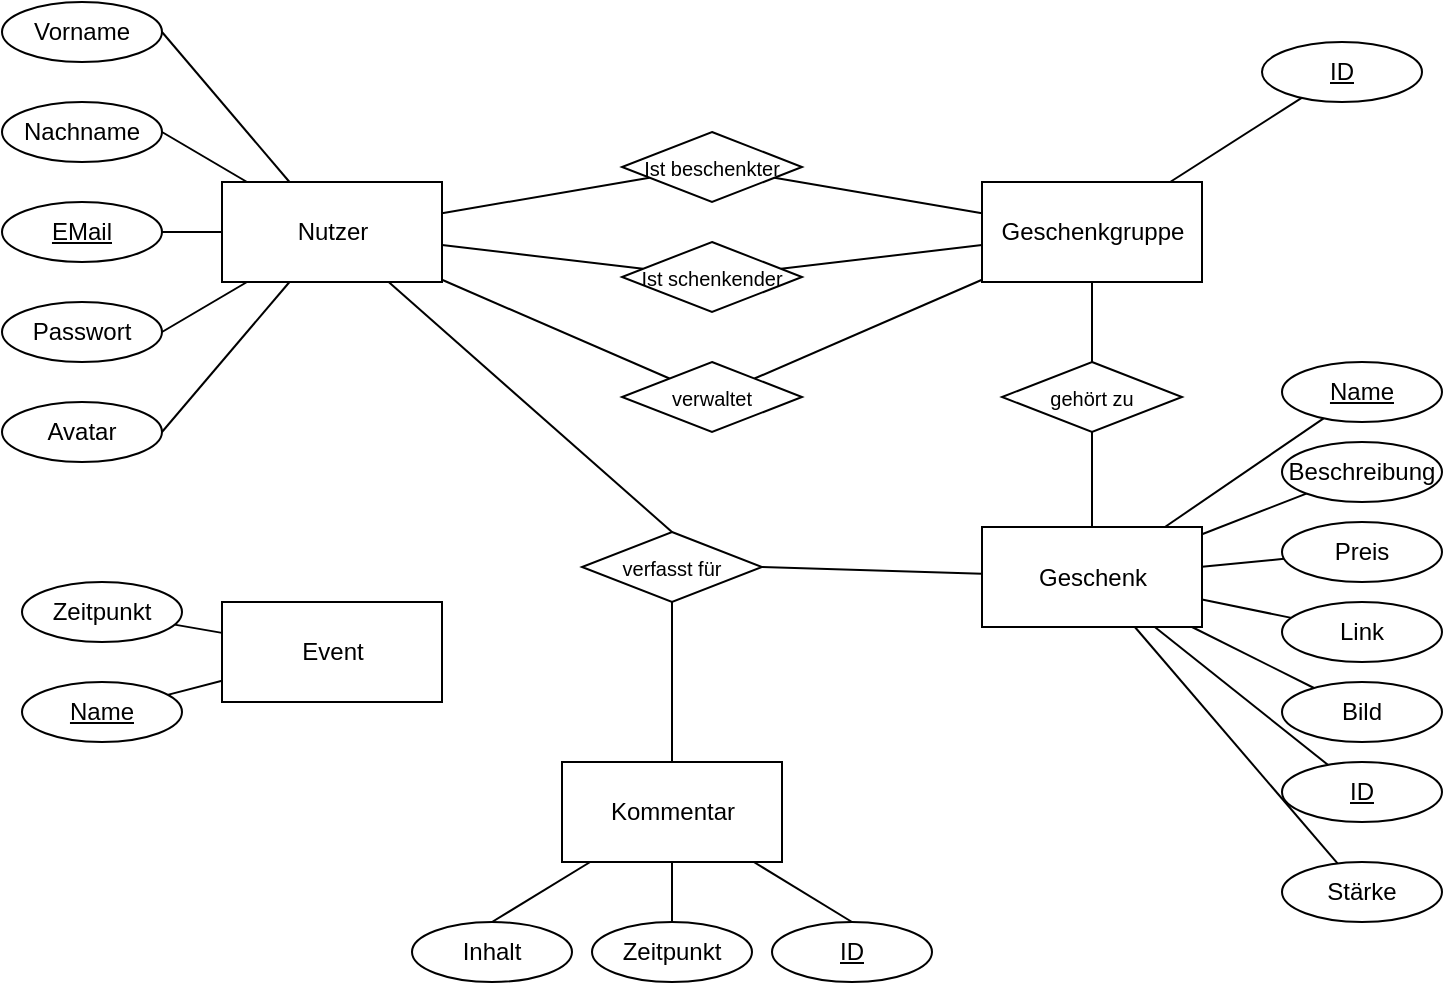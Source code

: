<mxfile>
    <diagram id="bkDdy30624fk6_pQbF_x" name="Page-1">
        <mxGraphModel dx="1042" dy="756" grid="1" gridSize="10" guides="1" tooltips="1" connect="1" arrows="1" fold="1" page="1" pageScale="1" pageWidth="850" pageHeight="1100" math="0" shadow="0">
            <root>
                <mxCell id="0"/>
                <mxCell id="1" parent="0"/>
                <mxCell id="28" style="edgeStyle=none;html=1;entryX=0.5;entryY=0;entryDx=0;entryDy=0;fontSize=10;endArrow=none;endFill=0;" edge="1" parent="1" source="2" target="27">
                    <mxGeometry relative="1" as="geometry"/>
                </mxCell>
                <mxCell id="51" style="edgeStyle=none;html=1;fontSize=10;endArrow=none;endFill=0;" edge="1" parent="1" source="2" target="5">
                    <mxGeometry relative="1" as="geometry"/>
                </mxCell>
                <mxCell id="52" style="edgeStyle=none;html=1;entryX=1;entryY=0.5;entryDx=0;entryDy=0;fontSize=10;endArrow=none;endFill=0;" edge="1" parent="1" source="2" target="4">
                    <mxGeometry relative="1" as="geometry"/>
                </mxCell>
                <mxCell id="53" style="edgeStyle=none;html=1;entryX=1;entryY=0.5;entryDx=0;entryDy=0;fontSize=10;endArrow=none;endFill=0;" edge="1" parent="1" source="2" target="3">
                    <mxGeometry relative="1" as="geometry"/>
                </mxCell>
                <mxCell id="54" style="edgeStyle=none;html=1;entryX=1;entryY=0.5;entryDx=0;entryDy=0;fontSize=10;endArrow=none;endFill=0;" edge="1" parent="1" source="2" target="6">
                    <mxGeometry relative="1" as="geometry"/>
                </mxCell>
                <mxCell id="55" style="edgeStyle=none;html=1;entryX=1;entryY=0.5;entryDx=0;entryDy=0;fontSize=10;endArrow=none;endFill=0;" edge="1" parent="1" source="2" target="7">
                    <mxGeometry relative="1" as="geometry"/>
                </mxCell>
                <mxCell id="2" value="Nutzer" style="html=1;" vertex="1" parent="1">
                    <mxGeometry x="120" y="100" width="110" height="50" as="geometry"/>
                </mxCell>
                <mxCell id="3" value="Vorname" style="ellipse;whiteSpace=wrap;html=1;" vertex="1" parent="1">
                    <mxGeometry x="10" y="10" width="80" height="30" as="geometry"/>
                </mxCell>
                <mxCell id="4" value="Nachname" style="ellipse;whiteSpace=wrap;html=1;" vertex="1" parent="1">
                    <mxGeometry x="10" y="60" width="80" height="30" as="geometry"/>
                </mxCell>
                <mxCell id="5" value="&lt;u&gt;EMail&lt;/u&gt;" style="ellipse;whiteSpace=wrap;html=1;" vertex="1" parent="1">
                    <mxGeometry x="10" y="110" width="80" height="30" as="geometry"/>
                </mxCell>
                <mxCell id="6" value="Passwort" style="ellipse;whiteSpace=wrap;html=1;" vertex="1" parent="1">
                    <mxGeometry x="10" y="160" width="80" height="30" as="geometry"/>
                </mxCell>
                <mxCell id="7" value="Avatar" style="ellipse;whiteSpace=wrap;html=1;" vertex="1" parent="1">
                    <mxGeometry x="10" y="210" width="80" height="30" as="geometry"/>
                </mxCell>
                <mxCell id="39" style="edgeStyle=none;html=1;entryX=0.5;entryY=0;entryDx=0;entryDy=0;fontSize=10;endArrow=none;endFill=0;" edge="1" parent="1" source="8" target="38">
                    <mxGeometry relative="1" as="geometry"/>
                </mxCell>
                <mxCell id="8" value="Geschenkgruppe" style="html=1;" vertex="1" parent="1">
                    <mxGeometry x="500" y="100" width="110" height="50" as="geometry"/>
                </mxCell>
                <mxCell id="56" style="edgeStyle=none;html=1;fontSize=10;endArrow=none;endFill=0;" edge="1" parent="1" source="9" target="8">
                    <mxGeometry relative="1" as="geometry"/>
                </mxCell>
                <mxCell id="9" value="&lt;u&gt;ID&lt;/u&gt;" style="ellipse;whiteSpace=wrap;html=1;" vertex="1" parent="1">
                    <mxGeometry x="640" y="30" width="80" height="30" as="geometry"/>
                </mxCell>
                <mxCell id="57" style="edgeStyle=none;html=1;fontSize=10;endArrow=none;endFill=0;" edge="1" parent="1" source="10" target="8">
                    <mxGeometry relative="1" as="geometry"/>
                </mxCell>
                <mxCell id="62" style="edgeStyle=none;html=1;fontSize=10;endArrow=none;endFill=0;" edge="1" parent="1" source="10" target="2">
                    <mxGeometry relative="1" as="geometry"/>
                </mxCell>
                <mxCell id="10" value="&lt;font style=&quot;font-size: 10px;&quot;&gt;Ist beschenkter&lt;/font&gt;" style="rhombus;whiteSpace=wrap;html=1;" vertex="1" parent="1">
                    <mxGeometry x="320" y="75" width="90" height="35" as="geometry"/>
                </mxCell>
                <mxCell id="58" style="edgeStyle=none;html=1;fontSize=10;endArrow=none;endFill=0;" edge="1" parent="1" source="13" target="8">
                    <mxGeometry relative="1" as="geometry"/>
                </mxCell>
                <mxCell id="61" style="edgeStyle=none;html=1;fontSize=10;endArrow=none;endFill=0;" edge="1" parent="1" source="13" target="2">
                    <mxGeometry relative="1" as="geometry"/>
                </mxCell>
                <mxCell id="13" value="&lt;font style=&quot;font-size: 10px;&quot;&gt;Ist schenkender&lt;/font&gt;" style="rhombus;whiteSpace=wrap;html=1;" vertex="1" parent="1">
                    <mxGeometry x="320" y="130" width="90" height="35" as="geometry"/>
                </mxCell>
                <mxCell id="29" style="edgeStyle=none;html=1;entryX=1;entryY=0.5;entryDx=0;entryDy=0;fontSize=10;endArrow=none;endFill=0;" edge="1" parent="1" source="14" target="27">
                    <mxGeometry relative="1" as="geometry"/>
                </mxCell>
                <mxCell id="14" value="Geschenk" style="html=1;" vertex="1" parent="1">
                    <mxGeometry x="500" y="272.5" width="110" height="50" as="geometry"/>
                </mxCell>
                <mxCell id="59" style="edgeStyle=none;html=1;fontSize=10;endArrow=none;endFill=0;" edge="1" parent="1" source="15" target="8">
                    <mxGeometry relative="1" as="geometry"/>
                </mxCell>
                <mxCell id="60" style="edgeStyle=none;html=1;fontSize=10;endArrow=none;endFill=0;" edge="1" parent="1" source="15" target="2">
                    <mxGeometry relative="1" as="geometry"/>
                </mxCell>
                <mxCell id="15" value="&lt;font style=&quot;font-size: 10px;&quot;&gt;verwaltet&lt;/font&gt;" style="rhombus;whiteSpace=wrap;html=1;" vertex="1" parent="1">
                    <mxGeometry x="320" y="190" width="90" height="35" as="geometry"/>
                </mxCell>
                <mxCell id="65" style="edgeStyle=none;html=1;fontSize=10;endArrow=none;endFill=0;" edge="1" parent="1" source="16" target="14">
                    <mxGeometry relative="1" as="geometry"/>
                </mxCell>
                <mxCell id="16" value="&lt;u&gt;Name&lt;/u&gt;" style="ellipse;whiteSpace=wrap;html=1;" vertex="1" parent="1">
                    <mxGeometry x="650" y="190" width="80" height="30" as="geometry"/>
                </mxCell>
                <mxCell id="66" style="edgeStyle=none;html=1;fontSize=10;endArrow=none;endFill=0;" edge="1" parent="1" source="17" target="14">
                    <mxGeometry relative="1" as="geometry"/>
                </mxCell>
                <mxCell id="17" value="Beschreibung" style="ellipse;whiteSpace=wrap;html=1;" vertex="1" parent="1">
                    <mxGeometry x="650" y="230" width="80" height="30" as="geometry"/>
                </mxCell>
                <mxCell id="67" style="edgeStyle=none;html=1;fontSize=10;endArrow=none;endFill=0;" edge="1" parent="1" source="18" target="14">
                    <mxGeometry relative="1" as="geometry"/>
                </mxCell>
                <mxCell id="18" value="Preis" style="ellipse;whiteSpace=wrap;html=1;" vertex="1" parent="1">
                    <mxGeometry x="650" y="270" width="80" height="30" as="geometry"/>
                </mxCell>
                <mxCell id="68" style="edgeStyle=none;html=1;fontSize=10;endArrow=none;endFill=0;" edge="1" parent="1" source="19" target="14">
                    <mxGeometry relative="1" as="geometry"/>
                </mxCell>
                <mxCell id="19" value="Link" style="ellipse;whiteSpace=wrap;html=1;" vertex="1" parent="1">
                    <mxGeometry x="650" y="310" width="80" height="30" as="geometry"/>
                </mxCell>
                <mxCell id="69" style="edgeStyle=none;html=1;fontSize=10;endArrow=none;endFill=0;" edge="1" parent="1" source="20" target="14">
                    <mxGeometry relative="1" as="geometry"/>
                </mxCell>
                <mxCell id="20" value="Bild" style="ellipse;whiteSpace=wrap;html=1;" vertex="1" parent="1">
                    <mxGeometry x="650" y="350" width="80" height="30" as="geometry"/>
                </mxCell>
                <mxCell id="30" style="edgeStyle=none;html=1;entryX=0.5;entryY=1;entryDx=0;entryDy=0;fontSize=10;endArrow=none;endFill=0;" edge="1" parent="1" source="22" target="27">
                    <mxGeometry relative="1" as="geometry"/>
                </mxCell>
                <mxCell id="48" style="edgeStyle=none;html=1;entryX=0.5;entryY=0;entryDx=0;entryDy=0;fontSize=10;endArrow=none;endFill=0;" edge="1" parent="1" source="22" target="26">
                    <mxGeometry relative="1" as="geometry"/>
                </mxCell>
                <mxCell id="49" style="edgeStyle=none;html=1;entryX=0.5;entryY=0;entryDx=0;entryDy=0;fontSize=10;endArrow=none;endFill=0;" edge="1" parent="1" source="22" target="25">
                    <mxGeometry relative="1" as="geometry"/>
                </mxCell>
                <mxCell id="50" style="edgeStyle=none;html=1;entryX=0.5;entryY=0;entryDx=0;entryDy=0;fontSize=10;endArrow=none;endFill=0;" edge="1" parent="1" source="22" target="24">
                    <mxGeometry relative="1" as="geometry"/>
                </mxCell>
                <mxCell id="22" value="Kommentar" style="html=1;" vertex="1" parent="1">
                    <mxGeometry x="290" y="390" width="110" height="50" as="geometry"/>
                </mxCell>
                <mxCell id="70" style="edgeStyle=none;html=1;fontSize=10;endArrow=none;endFill=0;" edge="1" parent="1" source="23" target="14">
                    <mxGeometry relative="1" as="geometry"/>
                </mxCell>
                <mxCell id="23" value="&lt;u&gt;ID&lt;/u&gt;" style="ellipse;whiteSpace=wrap;html=1;" vertex="1" parent="1">
                    <mxGeometry x="650" y="390" width="80" height="30" as="geometry"/>
                </mxCell>
                <mxCell id="24" value="Inhalt" style="ellipse;whiteSpace=wrap;html=1;" vertex="1" parent="1">
                    <mxGeometry x="215" y="470" width="80" height="30" as="geometry"/>
                </mxCell>
                <mxCell id="25" value="Zeitpunkt" style="ellipse;whiteSpace=wrap;html=1;" vertex="1" parent="1">
                    <mxGeometry x="305" y="470" width="80" height="30" as="geometry"/>
                </mxCell>
                <mxCell id="26" value="&lt;u&gt;ID&lt;/u&gt;" style="ellipse;whiteSpace=wrap;html=1;" vertex="1" parent="1">
                    <mxGeometry x="395" y="470" width="80" height="30" as="geometry"/>
                </mxCell>
                <mxCell id="27" value="&lt;font style=&quot;font-size: 10px;&quot;&gt;verfasst für&lt;/font&gt;" style="rhombus;whiteSpace=wrap;html=1;" vertex="1" parent="1">
                    <mxGeometry x="300" y="275" width="90" height="35" as="geometry"/>
                </mxCell>
                <mxCell id="40" style="edgeStyle=none;html=1;fontSize=10;endArrow=none;endFill=0;" edge="1" parent="1" source="38" target="14">
                    <mxGeometry relative="1" as="geometry"/>
                </mxCell>
                <mxCell id="38" value="&lt;font style=&quot;font-size: 10px;&quot;&gt;gehört zu&lt;/font&gt;" style="rhombus;whiteSpace=wrap;html=1;" vertex="1" parent="1">
                    <mxGeometry x="510" y="190" width="90" height="35" as="geometry"/>
                </mxCell>
                <mxCell id="64" style="edgeStyle=none;html=1;fontSize=10;endArrow=none;endFill=0;" edge="1" parent="1" source="63" target="14">
                    <mxGeometry relative="1" as="geometry"/>
                </mxCell>
                <mxCell id="63" value="Stärke" style="ellipse;whiteSpace=wrap;html=1;" vertex="1" parent="1">
                    <mxGeometry x="650" y="440" width="80" height="30" as="geometry"/>
                </mxCell>
                <mxCell id="74" style="edgeStyle=none;html=1;fontSize=10;endArrow=none;endFill=0;" edge="1" parent="1" source="71" target="72">
                    <mxGeometry relative="1" as="geometry"/>
                </mxCell>
                <mxCell id="75" style="edgeStyle=none;html=1;fontSize=10;endArrow=none;endFill=0;" edge="1" parent="1" source="71" target="73">
                    <mxGeometry relative="1" as="geometry"/>
                </mxCell>
                <mxCell id="71" value="Event" style="html=1;" vertex="1" parent="1">
                    <mxGeometry x="120" y="310" width="110" height="50" as="geometry"/>
                </mxCell>
                <mxCell id="72" value="Zeitpunkt" style="ellipse;whiteSpace=wrap;html=1;" vertex="1" parent="1">
                    <mxGeometry x="20" y="300" width="80" height="30" as="geometry"/>
                </mxCell>
                <mxCell id="73" value="&lt;u&gt;Name&lt;/u&gt;" style="ellipse;whiteSpace=wrap;html=1;" vertex="1" parent="1">
                    <mxGeometry x="20" y="350" width="80" height="30" as="geometry"/>
                </mxCell>
            </root>
        </mxGraphModel>
    </diagram>
</mxfile>